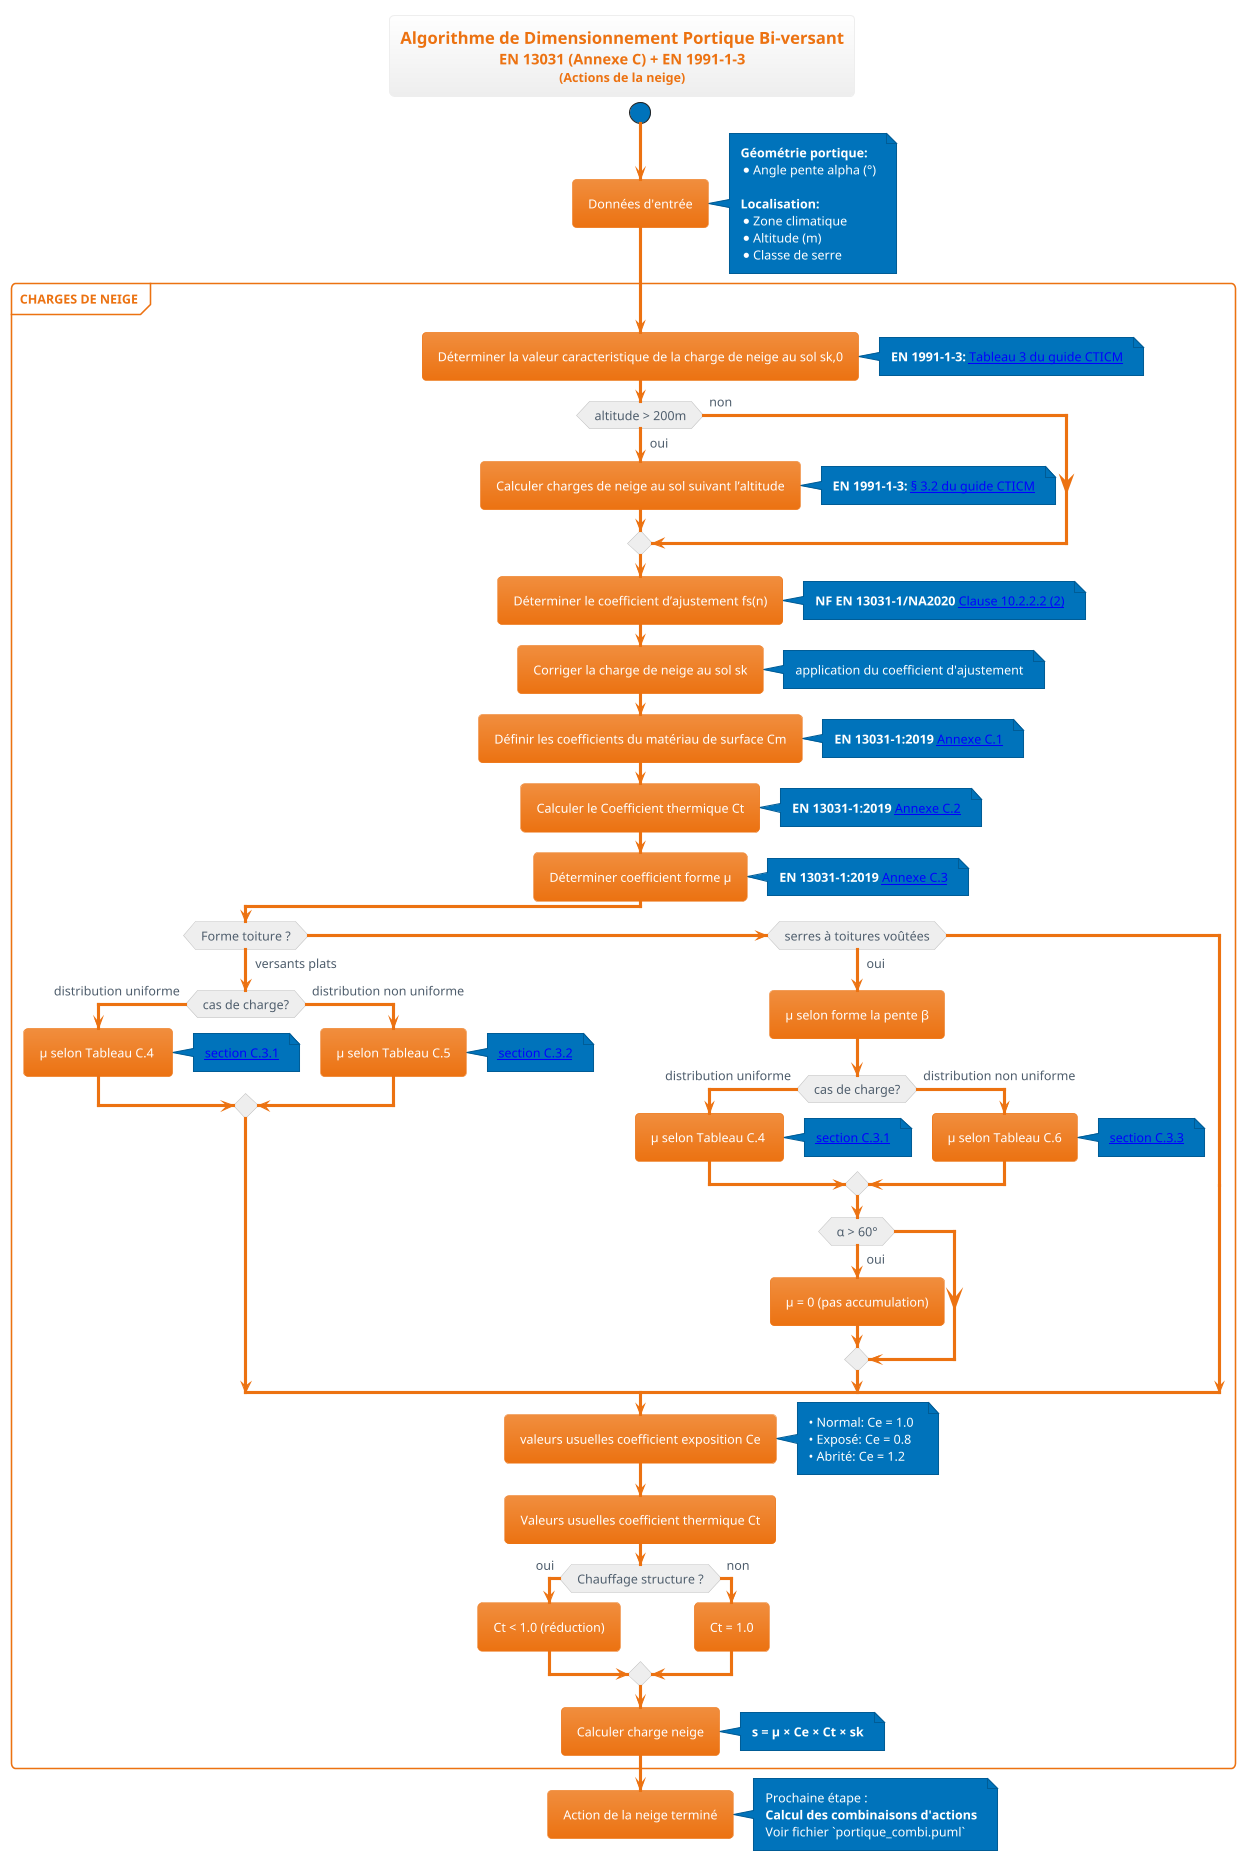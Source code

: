 @startuml
!theme aws-orange

title
  <size:16><b>Algorithme de Dimensionnement Portique Bi-versant</b></size>
  <size:14>EN 13031 (Annexe C) + EN 1991-1-3</size>
  <size:12>(Actions de la neige)</size>
end title

start

:Données d'entrée;
note right
  **Géométrie portique:**
  * Angle pente alpha (°)

  **Localisation:**
  * Zone climatique
  * Altitude (m)
  * Classe de serre
end note

partition "**CHARGES DE NEIGE**" {

  :Déterminer la valeur caracteristique de la charge de neige au sol sk,0; 
  note right
  **EN 1991-1-3:** [[https://lc.cx/f4S8BJ#page=7 Tableau 3 du guide CTICM]]
  end note
  
  if (altitude > 200m) then (oui)
    :Calculer charges de neige au sol suivant l’altitude;
    note right
    **EN 1991-1-3:** [[https://lc.cx/f4S8BJ#page=3 § 3.2 du guide CTICM]]
    end note
  else (non)
  endif
  :Déterminer le coefficient d’ajustement fs(n); 
  note right
  **NF EN 13031-1/NA2020** [[https://www.google.fr Clause 10.2.2.2 (2)]]
  end note
  :Corriger la charge de neige au sol sk; 
  note right 
  application du coefficient d'ajustement
  end note
  :Définir les coefficients du matériau de surface Cm;
  note right
  **EN 13031-1:2019** [[https://www.google.fr Annexe C.1]]
  end note
  :Calculer le Coefficient thermique Ct;
  note right
  **EN 13031-1:2019** [[https://www.google.fr Annexe C.2]]
  end note
  
  :Déterminer coefficient forme μ;
  note right
  **EN 13031-1:2019** [[https://www.google.fr Annexe C.3]]
  end note
  
  if (Forme toiture ?) then (versants plats)
    if (cas de charge?) then (distribution uniforme)
      :μ selon Tableau C.4 ;
      note right: [[https://www.google.fr section C.3.1]]
    else (distribution non uniforme)
      :μ selon Tableau C.5;
      note right: [[https://www.google.fr section C.3.2]]
    endif
    
  elseif (serres à toitures voûtées) then (oui)
    :μ selon forme la pente β;
    if (cas de charge?) then (distribution uniforme)
    :μ selon Tableau C.4 ;
      note right: [[https://www.google.fr section C.3.1]]
    else (distribution non uniforme)
      :μ selon Tableau C.6;
      note right: [[https://www.google.fr section C.3.3]]
    endif
    if (α > 60°) then (oui)
      :μ = 0 (pas accumulation);
    endif
  
  endif
  
  :valeurs usuelles coefficient exposition Ce;
  note right
    • Normal: Ce = 1.0
    • Exposé: Ce = 0.8  
    • Abrité: Ce = 1.2
  end note
  
  :Valeurs usuelles coefficient thermique Ct;
  if (Chauffage structure ?) then (oui)
    :Ct < 1.0 (réduction);
  else (non)
    :Ct = 1.0;
  endif
  
  
  :Calculer charge neige;
  note right
    **s = μ × Ce × Ct × sk**
  end note
}

:Action de la neige terminé;
note right
  Prochaine étape :
  **Calcul des combinaisons d'actions**
  Voir fichier `portique_combi.puml`
end note

@enduml